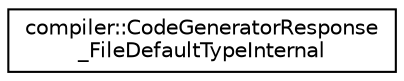 digraph "类继承关系图"
{
 // LATEX_PDF_SIZE
  edge [fontname="Helvetica",fontsize="10",labelfontname="Helvetica",labelfontsize="10"];
  node [fontname="Helvetica",fontsize="10",shape=record];
  rankdir="LR";
  Node0 [label="compiler::CodeGeneratorResponse\l_FileDefaultTypeInternal",height=0.2,width=0.4,color="black", fillcolor="white", style="filled",URL="$structcompiler_1_1CodeGeneratorResponse__FileDefaultTypeInternal.html",tooltip=" "];
}
